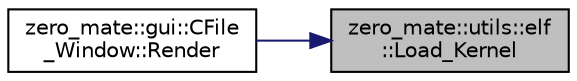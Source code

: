 digraph "zero_mate::utils::elf::Load_Kernel"
{
 // LATEX_PDF_SIZE
  bgcolor="transparent";
  edge [fontname="Helvetica",fontsize="10",labelfontname="Helvetica",labelfontsize="10"];
  node [fontname="Helvetica",fontsize="10",shape=record];
  rankdir="RL";
  Node1 [label="zero_mate::utils::elf\l::Load_Kernel",height=0.2,width=0.4,color="black", fillcolor="grey75", style="filled", fontcolor="black",tooltip=" "];
  Node1 -> Node2 [dir="back",color="midnightblue",fontsize="10",style="solid",fontname="Helvetica"];
  Node2 [label="zero_mate::gui::CFile\l_Window::Render",height=0.2,width=0.4,color="black",URL="$classzero__mate_1_1gui_1_1CFile__Window.html#affaac4b63e2d16566e84c333a0f48468",tooltip=" "];
}
